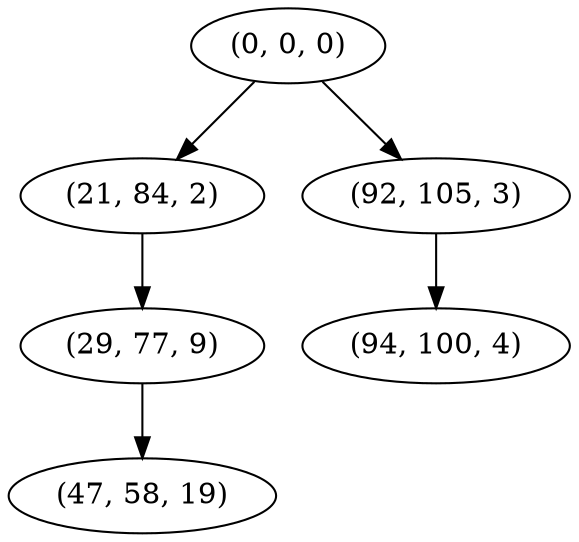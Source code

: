 digraph tree {
    "(0, 0, 0)";
    "(21, 84, 2)";
    "(29, 77, 9)";
    "(47, 58, 19)";
    "(92, 105, 3)";
    "(94, 100, 4)";
    "(0, 0, 0)" -> "(21, 84, 2)";
    "(0, 0, 0)" -> "(92, 105, 3)";
    "(21, 84, 2)" -> "(29, 77, 9)";
    "(29, 77, 9)" -> "(47, 58, 19)";
    "(92, 105, 3)" -> "(94, 100, 4)";
}
